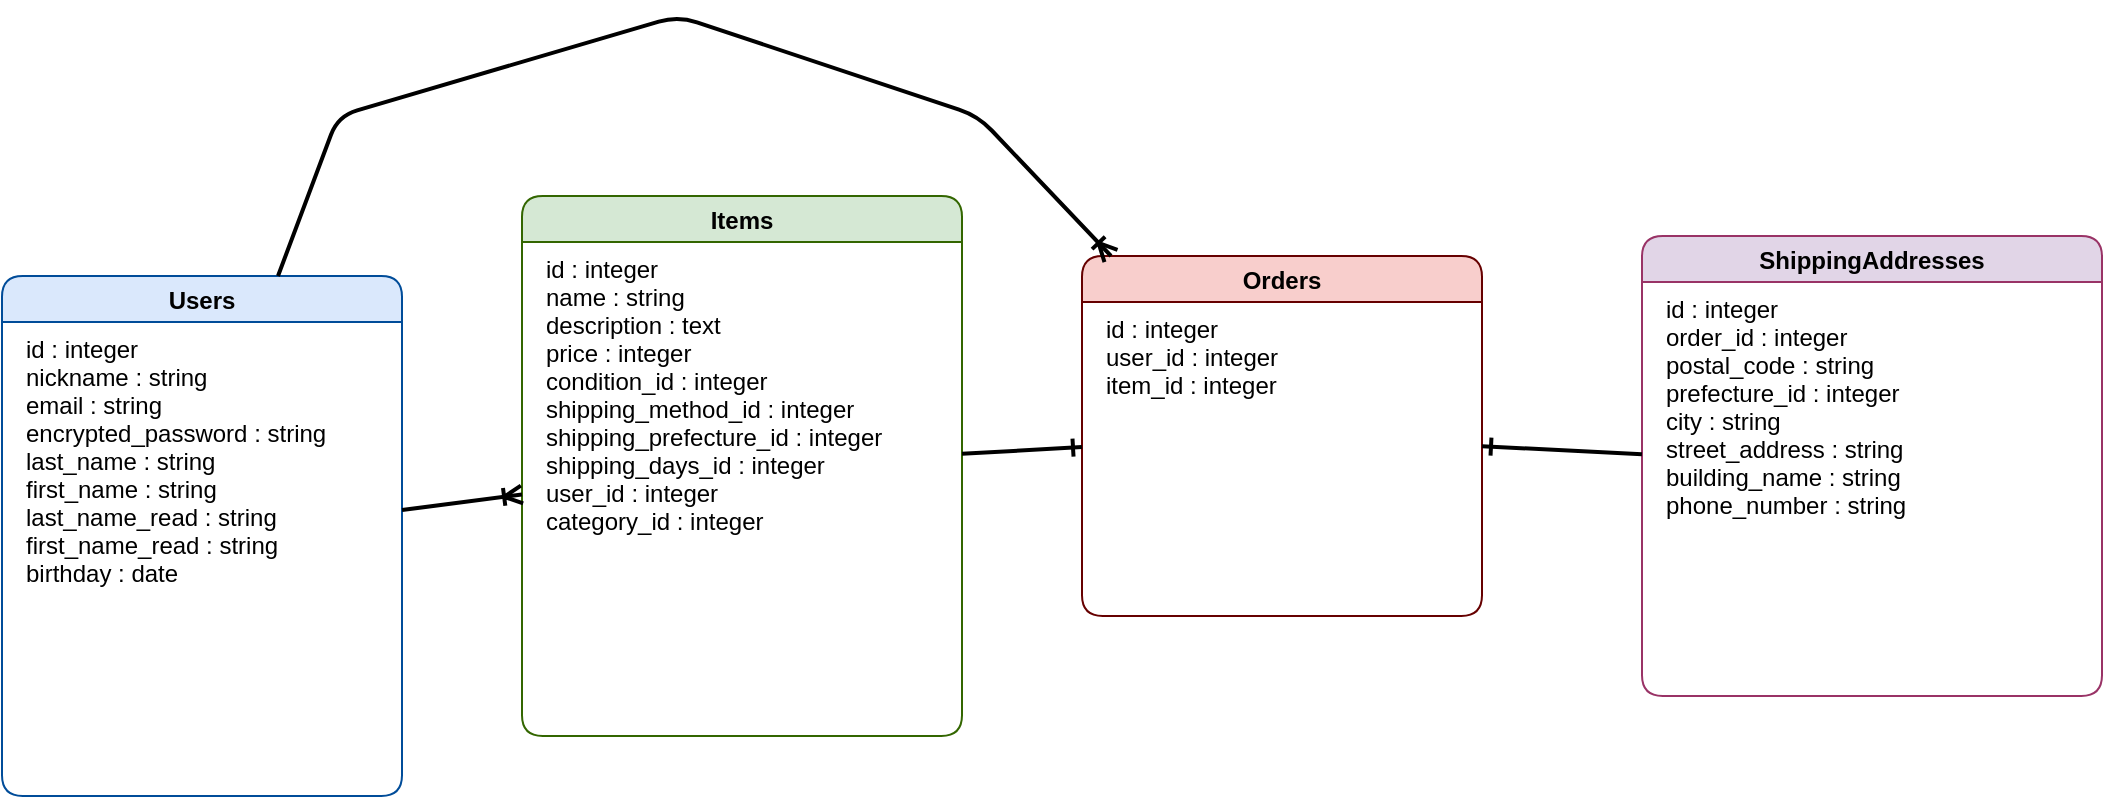 <mxfile>
    <diagram id="WUn-u4--5nZjhJ_Rc3yd" name="ERD">
        <mxGraphModel dx="5808" dy="1926" grid="1" gridSize="10" guides="1" tooltips="1" connect="1" arrows="1" fold="1" page="1" pageScale="1" pageWidth="827" pageHeight="1169" math="0" shadow="0">
            <root>
                <mxCell id="0"/>
                <mxCell id="1" parent="0"/>
                <mxCell id="80" value="Users" style="swimlane;fontStyle=1;childLayout=stackLayout;horizontal=1;rounded=1;strokeColor=#004C99;fillColor=#DAE8FC;" vertex="1" parent="1">
                    <mxGeometry x="-4358" y="70" width="200" height="260" as="geometry"/>
                </mxCell>
                <mxCell id="81" value="id : integer&#xa;nickname : string&#xa;email : string&#xa;encrypted_password : string&#xa;last_name : string&#xa;first_name : string&#xa;last_name_read : string&#xa;first_name_read : string&#xa;birthday : date" style="text;align=left;verticalAlign=top;spacingLeft=10;" vertex="1" parent="80">
                    <mxGeometry y="23" width="200" height="237" as="geometry"/>
                </mxCell>
                <mxCell id="82" value="Items" style="swimlane;fontStyle=1;childLayout=stackLayout;horizontal=1;rounded=1;strokeColor=#336600;fillColor=#D5E8D4;" vertex="1" parent="1">
                    <mxGeometry x="-4098" y="30" width="220" height="270" as="geometry"/>
                </mxCell>
                <mxCell id="83" value="id : integer&#xa;name : string&#xa;description : text&#xa;price : integer&#xa;condition_id : integer&#xa;shipping_method_id : integer&#xa;shipping_prefecture_id : integer&#xa;shipping_days_id : integer&#xa;user_id : integer&#xa;category_id : integer" style="text;align=left;verticalAlign=top;spacingLeft=10;" vertex="1" parent="82">
                    <mxGeometry y="23" width="220" height="247" as="geometry"/>
                </mxCell>
                <mxCell id="84" value="Orders" style="swimlane;fontStyle=1;childLayout=stackLayout;horizontal=1;rounded=1;strokeColor=#660000;fillColor=#F8CECC;" vertex="1" parent="1">
                    <mxGeometry x="-3818" y="60" width="200" height="180" as="geometry"/>
                </mxCell>
                <mxCell id="85" value="id : integer&#xa;user_id : integer&#xa;item_id : integer" style="text;align=left;verticalAlign=top;spacingLeft=10;" vertex="1" parent="84">
                    <mxGeometry y="23" width="200" height="157" as="geometry"/>
                </mxCell>
                <mxCell id="86" value="ShippingAddresses" style="swimlane;fontStyle=1;childLayout=stackLayout;horizontal=1;rounded=1;strokeColor=#993366;fillColor=#E1D5E7;" vertex="1" parent="1">
                    <mxGeometry x="-3538" y="50" width="230" height="230" as="geometry"/>
                </mxCell>
                <mxCell id="87" value="id : integer&#xa;order_id : integer&#xa;postal_code : string&#xa;prefecture_id : integer&#xa;city : string&#xa;street_address : string&#xa;building_name : string&#xa;phone_number : string" style="text;align=left;verticalAlign=top;spacingLeft=10;" vertex="1" parent="86">
                    <mxGeometry y="23" width="230" height="207" as="geometry"/>
                </mxCell>
                <mxCell id="90" style="endArrow=none;startArrow=ERoneToMany;strokeWidth=2;startFill=0;endFill=0;" edge="1" parent="1" source="82" target="80">
                    <mxGeometry relative="1" as="geometry"/>
                </mxCell>
                <mxCell id="91" style="endArrow=none;startArrow=ERoneToMany;strokeWidth=2;startFill=0;endFill=0;" edge="1" parent="1" source="84">
                    <mxGeometry relative="1" as="geometry">
                        <mxPoint x="-4220" y="70" as="targetPoint"/>
                        <Array as="points">
                            <mxPoint x="-3870" y="-10"/>
                            <mxPoint x="-4020" y="-60"/>
                            <mxPoint x="-4190" y="-10"/>
                        </Array>
                    </mxGeometry>
                </mxCell>
                <mxCell id="92" style="endArrow=none;startArrow=ERone;strokeWidth=2;startFill=0;endFill=0;" edge="1" parent="1" source="84" target="82">
                    <mxGeometry relative="1" as="geometry"/>
                </mxCell>
                <mxCell id="93" style="endArrow=none;startArrow=ERone;strokeWidth=2;endFill=0;startFill=0;" edge="1" parent="1" source="84" target="86">
                    <mxGeometry relative="1" as="geometry"/>
                </mxCell>
            </root>
        </mxGraphModel>
    </diagram>
</mxfile>